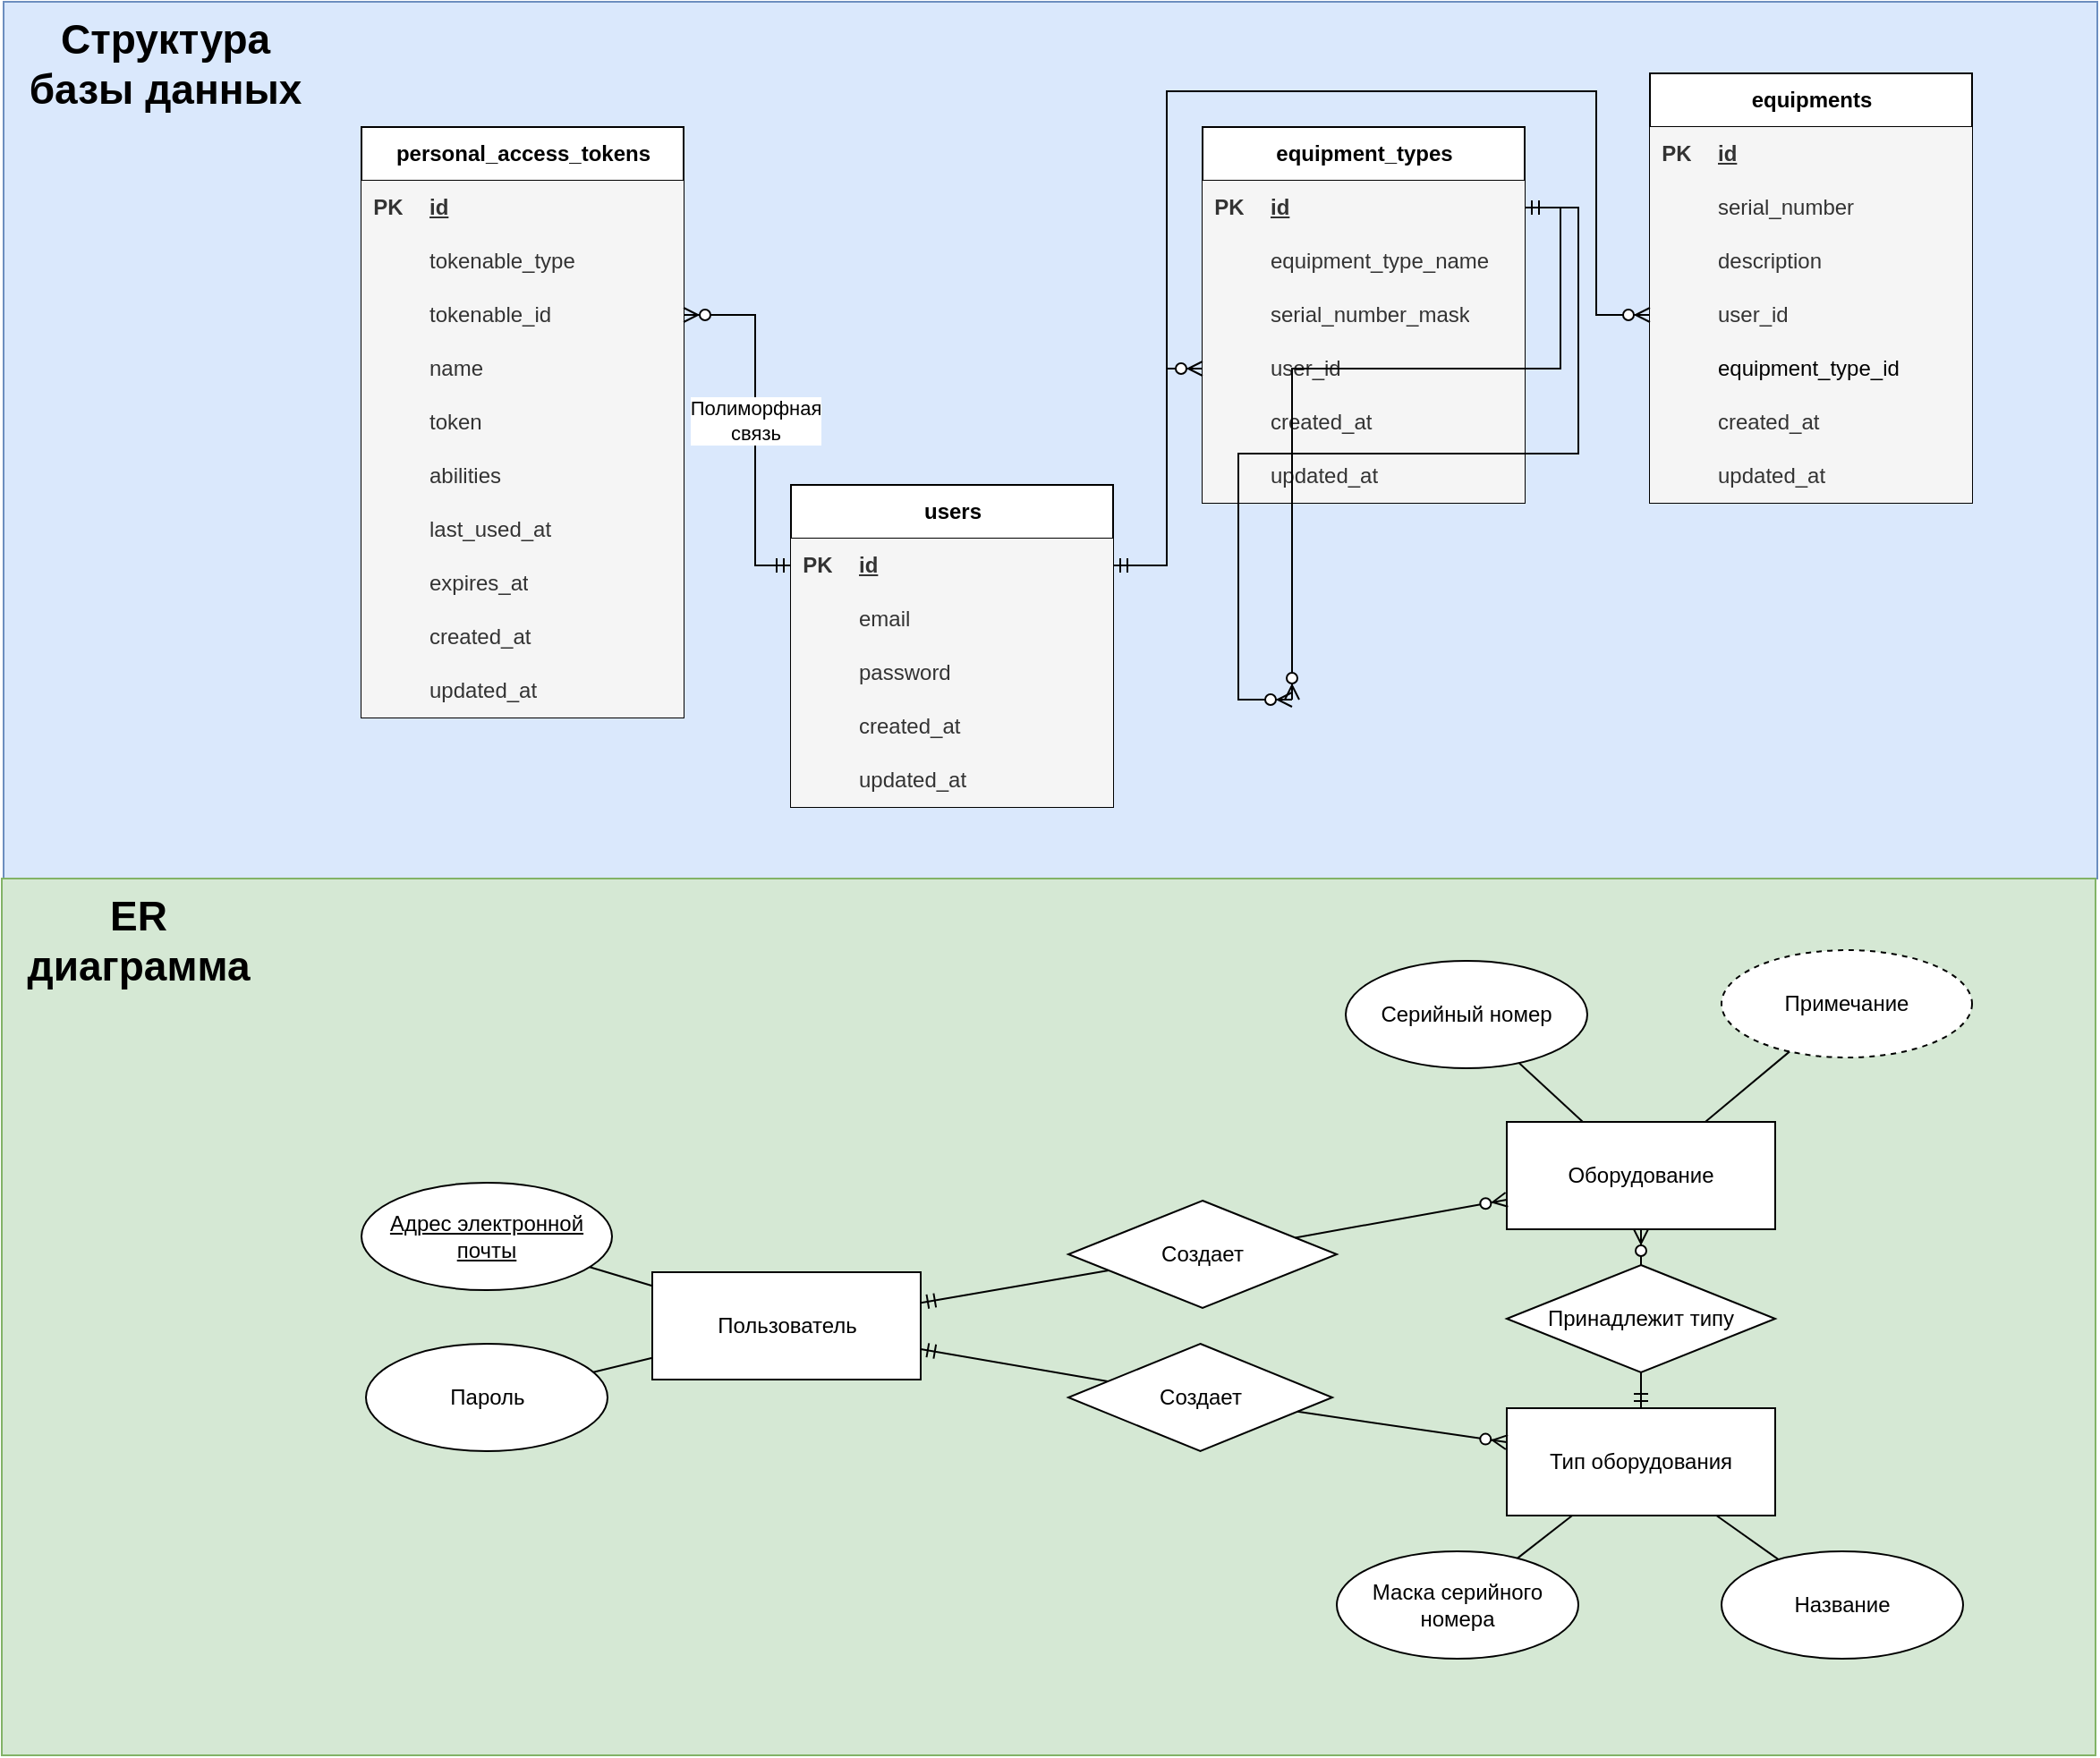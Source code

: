 <mxfile version="24.1.0" type="device">
  <diagram name="Страница — 1" id="57WQUnVr91JUQK5gjwGB">
    <mxGraphModel dx="1773" dy="379" grid="1" gridSize="10" guides="1" tooltips="1" connect="1" arrows="1" fold="1" page="1" pageScale="1" pageWidth="1169" pageHeight="827" math="0" shadow="0">
      <root>
        <mxCell id="0" />
        <mxCell id="1" parent="0" />
        <mxCell id="PRWoRMSQXp6HKNYfSj08-133" value="" style="whiteSpace=wrap;html=1;fillColor=#dae8fc;strokeColor=#6c8ebf;" vertex="1" parent="1">
          <mxGeometry width="1170" height="490" as="geometry" />
        </mxCell>
        <mxCell id="PRWoRMSQXp6HKNYfSj08-134" value="" style="whiteSpace=wrap;html=1;fillColor=#d5e8d4;strokeColor=#82b366;" vertex="1" parent="1">
          <mxGeometry x="-1" y="490" width="1170" height="490" as="geometry" />
        </mxCell>
        <mxCell id="PRWoRMSQXp6HKNYfSj08-1" value="equipment_types" style="shape=table;startSize=30;container=1;collapsible=1;childLayout=tableLayout;fixedRows=1;rowLines=0;fontStyle=1;align=center;resizeLast=1;html=1;" vertex="1" parent="1">
          <mxGeometry x="670" y="70" width="180" height="210" as="geometry" />
        </mxCell>
        <mxCell id="PRWoRMSQXp6HKNYfSj08-2" value="" style="shape=tableRow;horizontal=0;startSize=0;swimlaneHead=0;swimlaneBody=0;fillColor=none;collapsible=0;dropTarget=0;points=[[0,0.5],[1,0.5]];portConstraint=eastwest;top=0;left=0;right=0;bottom=1;" vertex="1" parent="PRWoRMSQXp6HKNYfSj08-1">
          <mxGeometry y="30" width="180" height="30" as="geometry" />
        </mxCell>
        <mxCell id="PRWoRMSQXp6HKNYfSj08-3" value="PK" style="shape=partialRectangle;connectable=0;fillColor=#f5f5f5;top=0;left=0;bottom=0;right=0;fontStyle=1;overflow=hidden;whiteSpace=wrap;html=1;fontColor=#333333;strokeColor=#666666;" vertex="1" parent="PRWoRMSQXp6HKNYfSj08-2">
          <mxGeometry width="30" height="30" as="geometry">
            <mxRectangle width="30" height="30" as="alternateBounds" />
          </mxGeometry>
        </mxCell>
        <mxCell id="PRWoRMSQXp6HKNYfSj08-4" value="id" style="shape=partialRectangle;connectable=0;fillColor=#f5f5f5;top=0;left=0;bottom=0;right=0;align=left;spacingLeft=6;fontStyle=5;overflow=hidden;whiteSpace=wrap;html=1;fontColor=#333333;strokeColor=#666666;" vertex="1" parent="PRWoRMSQXp6HKNYfSj08-2">
          <mxGeometry x="30" width="150" height="30" as="geometry">
            <mxRectangle width="150" height="30" as="alternateBounds" />
          </mxGeometry>
        </mxCell>
        <mxCell id="PRWoRMSQXp6HKNYfSj08-5" value="" style="shape=tableRow;horizontal=0;startSize=0;swimlaneHead=0;swimlaneBody=0;fillColor=none;collapsible=0;dropTarget=0;points=[[0,0.5],[1,0.5]];portConstraint=eastwest;top=0;left=0;right=0;bottom=0;" vertex="1" parent="PRWoRMSQXp6HKNYfSj08-1">
          <mxGeometry y="60" width="180" height="30" as="geometry" />
        </mxCell>
        <mxCell id="PRWoRMSQXp6HKNYfSj08-6" value="" style="shape=partialRectangle;connectable=0;fillColor=#f5f5f5;top=0;left=0;bottom=0;right=0;editable=1;overflow=hidden;whiteSpace=wrap;html=1;fontColor=#333333;strokeColor=#666666;" vertex="1" parent="PRWoRMSQXp6HKNYfSj08-5">
          <mxGeometry width="30" height="30" as="geometry">
            <mxRectangle width="30" height="30" as="alternateBounds" />
          </mxGeometry>
        </mxCell>
        <mxCell id="PRWoRMSQXp6HKNYfSj08-7" value="equipment_type_name" style="shape=partialRectangle;connectable=0;fillColor=#f5f5f5;top=0;left=0;bottom=0;right=0;align=left;spacingLeft=6;overflow=hidden;whiteSpace=wrap;html=1;fontColor=#333333;strokeColor=#666666;" vertex="1" parent="PRWoRMSQXp6HKNYfSj08-5">
          <mxGeometry x="30" width="150" height="30" as="geometry">
            <mxRectangle width="150" height="30" as="alternateBounds" />
          </mxGeometry>
        </mxCell>
        <mxCell id="PRWoRMSQXp6HKNYfSj08-8" value="" style="shape=tableRow;horizontal=0;startSize=0;swimlaneHead=0;swimlaneBody=0;fillColor=none;collapsible=0;dropTarget=0;points=[[0,0.5],[1,0.5]];portConstraint=eastwest;top=0;left=0;right=0;bottom=0;" vertex="1" parent="PRWoRMSQXp6HKNYfSj08-1">
          <mxGeometry y="90" width="180" height="30" as="geometry" />
        </mxCell>
        <mxCell id="PRWoRMSQXp6HKNYfSj08-9" value="" style="shape=partialRectangle;connectable=0;fillColor=#f5f5f5;top=0;left=0;bottom=0;right=0;editable=1;overflow=hidden;whiteSpace=wrap;html=1;fontColor=#333333;strokeColor=#666666;" vertex="1" parent="PRWoRMSQXp6HKNYfSj08-8">
          <mxGeometry width="30" height="30" as="geometry">
            <mxRectangle width="30" height="30" as="alternateBounds" />
          </mxGeometry>
        </mxCell>
        <mxCell id="PRWoRMSQXp6HKNYfSj08-10" value="serial_number_mask" style="shape=partialRectangle;connectable=0;fillColor=#f5f5f5;top=0;left=0;bottom=0;right=0;align=left;spacingLeft=6;overflow=hidden;whiteSpace=wrap;html=1;fontColor=#333333;strokeColor=#666666;" vertex="1" parent="PRWoRMSQXp6HKNYfSj08-8">
          <mxGeometry x="30" width="150" height="30" as="geometry">
            <mxRectangle width="150" height="30" as="alternateBounds" />
          </mxGeometry>
        </mxCell>
        <mxCell id="PRWoRMSQXp6HKNYfSj08-88" style="shape=tableRow;horizontal=0;startSize=0;swimlaneHead=0;swimlaneBody=0;fillColor=none;collapsible=0;dropTarget=0;points=[[0,0.5],[1,0.5]];portConstraint=eastwest;top=0;left=0;right=0;bottom=0;" vertex="1" parent="PRWoRMSQXp6HKNYfSj08-1">
          <mxGeometry y="120" width="180" height="30" as="geometry" />
        </mxCell>
        <mxCell id="PRWoRMSQXp6HKNYfSj08-89" style="shape=partialRectangle;connectable=0;fillColor=#f5f5f5;top=0;left=0;bottom=0;right=0;editable=1;overflow=hidden;whiteSpace=wrap;html=1;fontColor=#333333;strokeColor=#666666;" vertex="1" parent="PRWoRMSQXp6HKNYfSj08-88">
          <mxGeometry width="30" height="30" as="geometry">
            <mxRectangle width="30" height="30" as="alternateBounds" />
          </mxGeometry>
        </mxCell>
        <mxCell id="PRWoRMSQXp6HKNYfSj08-90" value="user_id" style="shape=partialRectangle;connectable=0;fillColor=#f5f5f5;top=0;left=0;bottom=0;right=0;align=left;spacingLeft=6;overflow=hidden;whiteSpace=wrap;html=1;fontColor=#333333;strokeColor=#666666;" vertex="1" parent="PRWoRMSQXp6HKNYfSj08-88">
          <mxGeometry x="30" width="150" height="30" as="geometry">
            <mxRectangle width="150" height="30" as="alternateBounds" />
          </mxGeometry>
        </mxCell>
        <mxCell id="PRWoRMSQXp6HKNYfSj08-11" value="" style="shape=tableRow;horizontal=0;startSize=0;swimlaneHead=0;swimlaneBody=0;fillColor=none;collapsible=0;dropTarget=0;points=[[0,0.5],[1,0.5]];portConstraint=eastwest;top=0;left=0;right=0;bottom=0;" vertex="1" parent="PRWoRMSQXp6HKNYfSj08-1">
          <mxGeometry y="150" width="180" height="30" as="geometry" />
        </mxCell>
        <mxCell id="PRWoRMSQXp6HKNYfSj08-12" value="" style="shape=partialRectangle;connectable=0;fillColor=#f5f5f5;top=0;left=0;bottom=0;right=0;editable=1;overflow=hidden;whiteSpace=wrap;html=1;fontColor=#333333;strokeColor=#666666;" vertex="1" parent="PRWoRMSQXp6HKNYfSj08-11">
          <mxGeometry width="30" height="30" as="geometry">
            <mxRectangle width="30" height="30" as="alternateBounds" />
          </mxGeometry>
        </mxCell>
        <mxCell id="PRWoRMSQXp6HKNYfSj08-13" value="created_at" style="shape=partialRectangle;connectable=0;fillColor=#f5f5f5;top=0;left=0;bottom=0;right=0;align=left;spacingLeft=6;overflow=hidden;whiteSpace=wrap;html=1;fontColor=#333333;strokeColor=#666666;" vertex="1" parent="PRWoRMSQXp6HKNYfSj08-11">
          <mxGeometry x="30" width="150" height="30" as="geometry">
            <mxRectangle width="150" height="30" as="alternateBounds" />
          </mxGeometry>
        </mxCell>
        <mxCell id="PRWoRMSQXp6HKNYfSj08-33" style="shape=tableRow;horizontal=0;startSize=0;swimlaneHead=0;swimlaneBody=0;fillColor=none;collapsible=0;dropTarget=0;points=[[0,0.5],[1,0.5]];portConstraint=eastwest;top=0;left=0;right=0;bottom=0;" vertex="1" parent="PRWoRMSQXp6HKNYfSj08-1">
          <mxGeometry y="180" width="180" height="30" as="geometry" />
        </mxCell>
        <mxCell id="PRWoRMSQXp6HKNYfSj08-34" style="shape=partialRectangle;connectable=0;fillColor=#f5f5f5;top=0;left=0;bottom=0;right=0;editable=1;overflow=hidden;whiteSpace=wrap;html=1;fontColor=#333333;strokeColor=#666666;" vertex="1" parent="PRWoRMSQXp6HKNYfSj08-33">
          <mxGeometry width="30" height="30" as="geometry">
            <mxRectangle width="30" height="30" as="alternateBounds" />
          </mxGeometry>
        </mxCell>
        <mxCell id="PRWoRMSQXp6HKNYfSj08-35" value="updated_at" style="shape=partialRectangle;connectable=0;fillColor=#f5f5f5;top=0;left=0;bottom=0;right=0;align=left;spacingLeft=6;overflow=hidden;whiteSpace=wrap;html=1;fontColor=#333333;strokeColor=#666666;" vertex="1" parent="PRWoRMSQXp6HKNYfSj08-33">
          <mxGeometry x="30" width="150" height="30" as="geometry">
            <mxRectangle width="150" height="30" as="alternateBounds" />
          </mxGeometry>
        </mxCell>
        <mxCell id="PRWoRMSQXp6HKNYfSj08-14" value="equipments" style="shape=table;startSize=30;container=1;collapsible=1;childLayout=tableLayout;fixedRows=1;rowLines=0;fontStyle=1;align=center;resizeLast=1;html=1;" vertex="1" parent="1">
          <mxGeometry x="920" y="40" width="180" height="240" as="geometry" />
        </mxCell>
        <mxCell id="PRWoRMSQXp6HKNYfSj08-15" value="" style="shape=tableRow;horizontal=0;startSize=0;swimlaneHead=0;swimlaneBody=0;fillColor=none;collapsible=0;dropTarget=0;points=[[0,0.5],[1,0.5]];portConstraint=eastwest;top=0;left=0;right=0;bottom=1;" vertex="1" parent="PRWoRMSQXp6HKNYfSj08-14">
          <mxGeometry y="30" width="180" height="30" as="geometry" />
        </mxCell>
        <mxCell id="PRWoRMSQXp6HKNYfSj08-16" value="PK" style="shape=partialRectangle;connectable=0;fillColor=#f5f5f5;top=0;left=0;bottom=0;right=0;fontStyle=1;overflow=hidden;whiteSpace=wrap;html=1;fontColor=#333333;strokeColor=#666666;" vertex="1" parent="PRWoRMSQXp6HKNYfSj08-15">
          <mxGeometry width="30" height="30" as="geometry">
            <mxRectangle width="30" height="30" as="alternateBounds" />
          </mxGeometry>
        </mxCell>
        <mxCell id="PRWoRMSQXp6HKNYfSj08-17" value="id" style="shape=partialRectangle;connectable=0;fillColor=#f5f5f5;top=0;left=0;bottom=0;right=0;align=left;spacingLeft=6;fontStyle=5;overflow=hidden;whiteSpace=wrap;html=1;fontColor=#333333;strokeColor=#666666;" vertex="1" parent="PRWoRMSQXp6HKNYfSj08-15">
          <mxGeometry x="30" width="150" height="30" as="geometry">
            <mxRectangle width="150" height="30" as="alternateBounds" />
          </mxGeometry>
        </mxCell>
        <mxCell id="PRWoRMSQXp6HKNYfSj08-21" value="" style="shape=tableRow;horizontal=0;startSize=0;swimlaneHead=0;swimlaneBody=0;fillColor=none;collapsible=0;dropTarget=0;points=[[0,0.5],[1,0.5]];portConstraint=eastwest;top=0;left=0;right=0;bottom=0;" vertex="1" parent="PRWoRMSQXp6HKNYfSj08-14">
          <mxGeometry y="60" width="180" height="30" as="geometry" />
        </mxCell>
        <mxCell id="PRWoRMSQXp6HKNYfSj08-22" value="" style="shape=partialRectangle;connectable=0;fillColor=#f5f5f5;top=0;left=0;bottom=0;right=0;editable=1;overflow=hidden;whiteSpace=wrap;html=1;fontColor=#333333;strokeColor=#666666;" vertex="1" parent="PRWoRMSQXp6HKNYfSj08-21">
          <mxGeometry width="30" height="30" as="geometry">
            <mxRectangle width="30" height="30" as="alternateBounds" />
          </mxGeometry>
        </mxCell>
        <mxCell id="PRWoRMSQXp6HKNYfSj08-23" value="serial_number" style="shape=partialRectangle;connectable=0;fillColor=#f5f5f5;top=0;left=0;bottom=0;right=0;align=left;spacingLeft=6;overflow=hidden;whiteSpace=wrap;html=1;fontColor=#333333;strokeColor=#666666;" vertex="1" parent="PRWoRMSQXp6HKNYfSj08-21">
          <mxGeometry x="30" width="150" height="30" as="geometry">
            <mxRectangle width="150" height="30" as="alternateBounds" />
          </mxGeometry>
        </mxCell>
        <mxCell id="PRWoRMSQXp6HKNYfSj08-24" value="" style="shape=tableRow;horizontal=0;startSize=0;swimlaneHead=0;swimlaneBody=0;fillColor=none;collapsible=0;dropTarget=0;points=[[0,0.5],[1,0.5]];portConstraint=eastwest;top=0;left=0;right=0;bottom=0;" vertex="1" parent="PRWoRMSQXp6HKNYfSj08-14">
          <mxGeometry y="90" width="180" height="30" as="geometry" />
        </mxCell>
        <mxCell id="PRWoRMSQXp6HKNYfSj08-25" value="" style="shape=partialRectangle;connectable=0;fillColor=#f5f5f5;top=0;left=0;bottom=0;right=0;editable=1;overflow=hidden;whiteSpace=wrap;html=1;fontColor=#333333;strokeColor=#666666;" vertex="1" parent="PRWoRMSQXp6HKNYfSj08-24">
          <mxGeometry width="30" height="30" as="geometry">
            <mxRectangle width="30" height="30" as="alternateBounds" />
          </mxGeometry>
        </mxCell>
        <mxCell id="PRWoRMSQXp6HKNYfSj08-26" value="description" style="shape=partialRectangle;connectable=0;fillColor=#f5f5f5;top=0;left=0;bottom=0;right=0;align=left;spacingLeft=6;overflow=hidden;whiteSpace=wrap;html=1;fontColor=#333333;strokeColor=#666666;" vertex="1" parent="PRWoRMSQXp6HKNYfSj08-24">
          <mxGeometry x="30" width="150" height="30" as="geometry">
            <mxRectangle width="150" height="30" as="alternateBounds" />
          </mxGeometry>
        </mxCell>
        <mxCell id="PRWoRMSQXp6HKNYfSj08-91" style="shape=tableRow;horizontal=0;startSize=0;swimlaneHead=0;swimlaneBody=0;fillColor=none;collapsible=0;dropTarget=0;points=[[0,0.5],[1,0.5]];portConstraint=eastwest;top=0;left=0;right=0;bottom=0;" vertex="1" parent="PRWoRMSQXp6HKNYfSj08-14">
          <mxGeometry y="120" width="180" height="30" as="geometry" />
        </mxCell>
        <mxCell id="PRWoRMSQXp6HKNYfSj08-92" style="shape=partialRectangle;connectable=0;fillColor=#f5f5f5;top=0;left=0;bottom=0;right=0;editable=1;overflow=hidden;whiteSpace=wrap;html=1;fontColor=#333333;strokeColor=#666666;" vertex="1" parent="PRWoRMSQXp6HKNYfSj08-91">
          <mxGeometry width="30" height="30" as="geometry">
            <mxRectangle width="30" height="30" as="alternateBounds" />
          </mxGeometry>
        </mxCell>
        <mxCell id="PRWoRMSQXp6HKNYfSj08-93" value="user_id" style="shape=partialRectangle;connectable=0;fillColor=#f5f5f5;top=0;left=0;bottom=0;right=0;align=left;spacingLeft=6;overflow=hidden;whiteSpace=wrap;html=1;fontColor=#333333;strokeColor=#666666;" vertex="1" parent="PRWoRMSQXp6HKNYfSj08-91">
          <mxGeometry x="30" width="150" height="30" as="geometry">
            <mxRectangle width="150" height="30" as="alternateBounds" />
          </mxGeometry>
        </mxCell>
        <mxCell id="PRWoRMSQXp6HKNYfSj08-140" style="shape=tableRow;horizontal=0;startSize=0;swimlaneHead=0;swimlaneBody=0;fillColor=none;collapsible=0;dropTarget=0;points=[[0,0.5],[1,0.5]];portConstraint=eastwest;top=0;left=0;right=0;bottom=0;" vertex="1" parent="PRWoRMSQXp6HKNYfSj08-14">
          <mxGeometry y="150" width="180" height="30" as="geometry" />
        </mxCell>
        <mxCell id="PRWoRMSQXp6HKNYfSj08-141" style="shape=partialRectangle;connectable=0;fillColor=#f5f5f5;top=0;left=0;bottom=0;right=0;editable=1;overflow=hidden;whiteSpace=wrap;html=1;fontColor=#333333;strokeColor=#666666;" vertex="1" parent="PRWoRMSQXp6HKNYfSj08-140">
          <mxGeometry width="30" height="30" as="geometry">
            <mxRectangle width="30" height="30" as="alternateBounds" />
          </mxGeometry>
        </mxCell>
        <mxCell id="PRWoRMSQXp6HKNYfSj08-142" value="&lt;span style=&quot;color: rgb(0, 0, 0);&quot;&gt;equipment_type_id&lt;/span&gt;" style="shape=partialRectangle;connectable=0;fillColor=#f5f5f5;top=0;left=0;bottom=0;right=0;align=left;spacingLeft=6;overflow=hidden;whiteSpace=wrap;html=1;fontColor=#333333;strokeColor=#666666;" vertex="1" parent="PRWoRMSQXp6HKNYfSj08-140">
          <mxGeometry x="30" width="150" height="30" as="geometry">
            <mxRectangle width="150" height="30" as="alternateBounds" />
          </mxGeometry>
        </mxCell>
        <mxCell id="PRWoRMSQXp6HKNYfSj08-30" style="shape=tableRow;horizontal=0;startSize=0;swimlaneHead=0;swimlaneBody=0;fillColor=none;collapsible=0;dropTarget=0;points=[[0,0.5],[1,0.5]];portConstraint=eastwest;top=0;left=0;right=0;bottom=0;" vertex="1" parent="PRWoRMSQXp6HKNYfSj08-14">
          <mxGeometry y="180" width="180" height="30" as="geometry" />
        </mxCell>
        <mxCell id="PRWoRMSQXp6HKNYfSj08-31" style="shape=partialRectangle;connectable=0;fillColor=#f5f5f5;top=0;left=0;bottom=0;right=0;editable=1;overflow=hidden;whiteSpace=wrap;html=1;fontColor=#333333;strokeColor=#666666;" vertex="1" parent="PRWoRMSQXp6HKNYfSj08-30">
          <mxGeometry width="30" height="30" as="geometry">
            <mxRectangle width="30" height="30" as="alternateBounds" />
          </mxGeometry>
        </mxCell>
        <mxCell id="PRWoRMSQXp6HKNYfSj08-32" value="created_at" style="shape=partialRectangle;connectable=0;fillColor=#f5f5f5;top=0;left=0;bottom=0;right=0;align=left;spacingLeft=6;overflow=hidden;whiteSpace=wrap;html=1;fontColor=#333333;strokeColor=#666666;" vertex="1" parent="PRWoRMSQXp6HKNYfSj08-30">
          <mxGeometry x="30" width="150" height="30" as="geometry">
            <mxRectangle width="150" height="30" as="alternateBounds" />
          </mxGeometry>
        </mxCell>
        <mxCell id="PRWoRMSQXp6HKNYfSj08-27" style="shape=tableRow;horizontal=0;startSize=0;swimlaneHead=0;swimlaneBody=0;fillColor=none;collapsible=0;dropTarget=0;points=[[0,0.5],[1,0.5]];portConstraint=eastwest;top=0;left=0;right=0;bottom=0;" vertex="1" parent="PRWoRMSQXp6HKNYfSj08-14">
          <mxGeometry y="210" width="180" height="30" as="geometry" />
        </mxCell>
        <mxCell id="PRWoRMSQXp6HKNYfSj08-28" style="shape=partialRectangle;connectable=0;fillColor=#f5f5f5;top=0;left=0;bottom=0;right=0;editable=1;overflow=hidden;whiteSpace=wrap;html=1;fontColor=#333333;strokeColor=#666666;" vertex="1" parent="PRWoRMSQXp6HKNYfSj08-27">
          <mxGeometry width="30" height="30" as="geometry">
            <mxRectangle width="30" height="30" as="alternateBounds" />
          </mxGeometry>
        </mxCell>
        <mxCell id="PRWoRMSQXp6HKNYfSj08-29" value="updated_at" style="shape=partialRectangle;connectable=0;fillColor=#f5f5f5;top=0;left=0;bottom=0;right=0;align=left;spacingLeft=6;overflow=hidden;whiteSpace=wrap;html=1;fontColor=#333333;strokeColor=#666666;" vertex="1" parent="PRWoRMSQXp6HKNYfSj08-27">
          <mxGeometry x="30" width="150" height="30" as="geometry">
            <mxRectangle width="150" height="30" as="alternateBounds" />
          </mxGeometry>
        </mxCell>
        <mxCell id="PRWoRMSQXp6HKNYfSj08-36" value="users" style="shape=table;startSize=30;container=1;collapsible=1;childLayout=tableLayout;fixedRows=1;rowLines=0;fontStyle=1;align=center;resizeLast=1;html=1;" vertex="1" parent="1">
          <mxGeometry x="440" y="270" width="180" height="180" as="geometry" />
        </mxCell>
        <mxCell id="PRWoRMSQXp6HKNYfSj08-37" value="" style="shape=tableRow;horizontal=0;startSize=0;swimlaneHead=0;swimlaneBody=0;fillColor=none;collapsible=0;dropTarget=0;points=[[0,0.5],[1,0.5]];portConstraint=eastwest;top=0;left=0;right=0;bottom=1;" vertex="1" parent="PRWoRMSQXp6HKNYfSj08-36">
          <mxGeometry y="30" width="180" height="30" as="geometry" />
        </mxCell>
        <mxCell id="PRWoRMSQXp6HKNYfSj08-38" value="PK" style="shape=partialRectangle;connectable=0;top=0;left=0;bottom=0;right=0;fontStyle=1;overflow=hidden;whiteSpace=wrap;html=1;fillColor=#f5f5f5;fontColor=#333333;strokeColor=#666666;" vertex="1" parent="PRWoRMSQXp6HKNYfSj08-37">
          <mxGeometry width="30" height="30" as="geometry">
            <mxRectangle width="30" height="30" as="alternateBounds" />
          </mxGeometry>
        </mxCell>
        <mxCell id="PRWoRMSQXp6HKNYfSj08-39" value="id" style="shape=partialRectangle;connectable=0;top=0;left=0;bottom=0;right=0;align=left;spacingLeft=6;fontStyle=5;overflow=hidden;whiteSpace=wrap;html=1;fillColor=#f5f5f5;fontColor=#333333;strokeColor=#666666;" vertex="1" parent="PRWoRMSQXp6HKNYfSj08-37">
          <mxGeometry x="30" width="150" height="30" as="geometry">
            <mxRectangle width="150" height="30" as="alternateBounds" />
          </mxGeometry>
        </mxCell>
        <mxCell id="PRWoRMSQXp6HKNYfSj08-40" value="" style="shape=tableRow;horizontal=0;startSize=0;swimlaneHead=0;swimlaneBody=0;fillColor=none;collapsible=0;dropTarget=0;points=[[0,0.5],[1,0.5]];portConstraint=eastwest;top=0;left=0;right=0;bottom=0;" vertex="1" parent="PRWoRMSQXp6HKNYfSj08-36">
          <mxGeometry y="60" width="180" height="30" as="geometry" />
        </mxCell>
        <mxCell id="PRWoRMSQXp6HKNYfSj08-41" value="" style="shape=partialRectangle;connectable=0;top=0;left=0;bottom=0;right=0;editable=1;overflow=hidden;whiteSpace=wrap;html=1;fillColor=#f5f5f5;fontColor=#333333;strokeColor=#666666;" vertex="1" parent="PRWoRMSQXp6HKNYfSj08-40">
          <mxGeometry width="30" height="30" as="geometry">
            <mxRectangle width="30" height="30" as="alternateBounds" />
          </mxGeometry>
        </mxCell>
        <mxCell id="PRWoRMSQXp6HKNYfSj08-42" value="email" style="shape=partialRectangle;connectable=0;top=0;left=0;bottom=0;right=0;align=left;spacingLeft=6;overflow=hidden;whiteSpace=wrap;html=1;fillColor=#f5f5f5;fontColor=#333333;strokeColor=#666666;" vertex="1" parent="PRWoRMSQXp6HKNYfSj08-40">
          <mxGeometry x="30" width="150" height="30" as="geometry">
            <mxRectangle width="150" height="30" as="alternateBounds" />
          </mxGeometry>
        </mxCell>
        <mxCell id="PRWoRMSQXp6HKNYfSj08-43" value="" style="shape=tableRow;horizontal=0;startSize=0;swimlaneHead=0;swimlaneBody=0;fillColor=none;collapsible=0;dropTarget=0;points=[[0,0.5],[1,0.5]];portConstraint=eastwest;top=0;left=0;right=0;bottom=0;" vertex="1" parent="PRWoRMSQXp6HKNYfSj08-36">
          <mxGeometry y="90" width="180" height="30" as="geometry" />
        </mxCell>
        <mxCell id="PRWoRMSQXp6HKNYfSj08-44" value="" style="shape=partialRectangle;connectable=0;top=0;left=0;bottom=0;right=0;editable=1;overflow=hidden;whiteSpace=wrap;html=1;fillColor=#f5f5f5;fontColor=#333333;strokeColor=#666666;" vertex="1" parent="PRWoRMSQXp6HKNYfSj08-43">
          <mxGeometry width="30" height="30" as="geometry">
            <mxRectangle width="30" height="30" as="alternateBounds" />
          </mxGeometry>
        </mxCell>
        <mxCell id="PRWoRMSQXp6HKNYfSj08-45" value="password" style="shape=partialRectangle;connectable=0;top=0;left=0;bottom=0;right=0;align=left;spacingLeft=6;overflow=hidden;whiteSpace=wrap;html=1;fillColor=#f5f5f5;fontColor=#333333;strokeColor=#666666;" vertex="1" parent="PRWoRMSQXp6HKNYfSj08-43">
          <mxGeometry x="30" width="150" height="30" as="geometry">
            <mxRectangle width="150" height="30" as="alternateBounds" />
          </mxGeometry>
        </mxCell>
        <mxCell id="PRWoRMSQXp6HKNYfSj08-46" value="" style="shape=tableRow;horizontal=0;startSize=0;swimlaneHead=0;swimlaneBody=0;fillColor=none;collapsible=0;dropTarget=0;points=[[0,0.5],[1,0.5]];portConstraint=eastwest;top=0;left=0;right=0;bottom=0;" vertex="1" parent="PRWoRMSQXp6HKNYfSj08-36">
          <mxGeometry y="120" width="180" height="30" as="geometry" />
        </mxCell>
        <mxCell id="PRWoRMSQXp6HKNYfSj08-47" value="" style="shape=partialRectangle;connectable=0;top=0;left=0;bottom=0;right=0;editable=1;overflow=hidden;whiteSpace=wrap;html=1;fillColor=#f5f5f5;fontColor=#333333;strokeColor=#666666;" vertex="1" parent="PRWoRMSQXp6HKNYfSj08-46">
          <mxGeometry width="30" height="30" as="geometry">
            <mxRectangle width="30" height="30" as="alternateBounds" />
          </mxGeometry>
        </mxCell>
        <mxCell id="PRWoRMSQXp6HKNYfSj08-48" value="created_at" style="shape=partialRectangle;connectable=0;top=0;left=0;bottom=0;right=0;align=left;spacingLeft=6;overflow=hidden;whiteSpace=wrap;html=1;fillColor=#f5f5f5;fontColor=#333333;strokeColor=#666666;" vertex="1" parent="PRWoRMSQXp6HKNYfSj08-46">
          <mxGeometry x="30" width="150" height="30" as="geometry">
            <mxRectangle width="150" height="30" as="alternateBounds" />
          </mxGeometry>
        </mxCell>
        <mxCell id="PRWoRMSQXp6HKNYfSj08-49" style="shape=tableRow;horizontal=0;startSize=0;swimlaneHead=0;swimlaneBody=0;fillColor=none;collapsible=0;dropTarget=0;points=[[0,0.5],[1,0.5]];portConstraint=eastwest;top=0;left=0;right=0;bottom=0;" vertex="1" parent="PRWoRMSQXp6HKNYfSj08-36">
          <mxGeometry y="150" width="180" height="30" as="geometry" />
        </mxCell>
        <mxCell id="PRWoRMSQXp6HKNYfSj08-50" style="shape=partialRectangle;connectable=0;top=0;left=0;bottom=0;right=0;editable=1;overflow=hidden;whiteSpace=wrap;html=1;fillColor=#f5f5f5;fontColor=#333333;strokeColor=#666666;" vertex="1" parent="PRWoRMSQXp6HKNYfSj08-49">
          <mxGeometry width="30" height="30" as="geometry">
            <mxRectangle width="30" height="30" as="alternateBounds" />
          </mxGeometry>
        </mxCell>
        <mxCell id="PRWoRMSQXp6HKNYfSj08-51" value="updated_at" style="shape=partialRectangle;connectable=0;top=0;left=0;bottom=0;right=0;align=left;spacingLeft=6;overflow=hidden;whiteSpace=wrap;html=1;fillColor=#f5f5f5;fontColor=#333333;strokeColor=#666666;" vertex="1" parent="PRWoRMSQXp6HKNYfSj08-49">
          <mxGeometry x="30" width="150" height="30" as="geometry">
            <mxRectangle width="150" height="30" as="alternateBounds" />
          </mxGeometry>
        </mxCell>
        <mxCell id="PRWoRMSQXp6HKNYfSj08-52" value="personal_access_tokens" style="shape=table;startSize=30;container=1;collapsible=1;childLayout=tableLayout;fixedRows=1;rowLines=0;fontStyle=1;align=center;resizeLast=1;html=1;" vertex="1" parent="1">
          <mxGeometry x="200" y="70" width="180" height="330" as="geometry" />
        </mxCell>
        <mxCell id="PRWoRMSQXp6HKNYfSj08-53" value="" style="shape=tableRow;horizontal=0;startSize=0;swimlaneHead=0;swimlaneBody=0;fillColor=none;collapsible=0;dropTarget=0;points=[[0,0.5],[1,0.5]];portConstraint=eastwest;top=0;left=0;right=0;bottom=1;" vertex="1" parent="PRWoRMSQXp6HKNYfSj08-52">
          <mxGeometry y="30" width="180" height="30" as="geometry" />
        </mxCell>
        <mxCell id="PRWoRMSQXp6HKNYfSj08-54" value="PK" style="shape=partialRectangle;connectable=0;fillColor=#f5f5f5;top=0;left=0;bottom=0;right=0;fontStyle=1;overflow=hidden;whiteSpace=wrap;html=1;fontColor=#333333;strokeColor=#666666;" vertex="1" parent="PRWoRMSQXp6HKNYfSj08-53">
          <mxGeometry width="30" height="30" as="geometry">
            <mxRectangle width="30" height="30" as="alternateBounds" />
          </mxGeometry>
        </mxCell>
        <mxCell id="PRWoRMSQXp6HKNYfSj08-55" value="id" style="shape=partialRectangle;connectable=0;fillColor=#f5f5f5;top=0;left=0;bottom=0;right=0;align=left;spacingLeft=6;fontStyle=5;overflow=hidden;whiteSpace=wrap;html=1;fontColor=#333333;strokeColor=#666666;" vertex="1" parent="PRWoRMSQXp6HKNYfSj08-53">
          <mxGeometry x="30" width="150" height="30" as="geometry">
            <mxRectangle width="150" height="30" as="alternateBounds" />
          </mxGeometry>
        </mxCell>
        <mxCell id="PRWoRMSQXp6HKNYfSj08-56" value="" style="shape=tableRow;horizontal=0;startSize=0;swimlaneHead=0;swimlaneBody=0;fillColor=none;collapsible=0;dropTarget=0;points=[[0,0.5],[1,0.5]];portConstraint=eastwest;top=0;left=0;right=0;bottom=0;" vertex="1" parent="PRWoRMSQXp6HKNYfSj08-52">
          <mxGeometry y="60" width="180" height="30" as="geometry" />
        </mxCell>
        <mxCell id="PRWoRMSQXp6HKNYfSj08-57" value="" style="shape=partialRectangle;connectable=0;fillColor=#f5f5f5;top=0;left=0;bottom=0;right=0;editable=1;overflow=hidden;whiteSpace=wrap;html=1;fontColor=#333333;strokeColor=#666666;" vertex="1" parent="PRWoRMSQXp6HKNYfSj08-56">
          <mxGeometry width="30" height="30" as="geometry">
            <mxRectangle width="30" height="30" as="alternateBounds" />
          </mxGeometry>
        </mxCell>
        <mxCell id="PRWoRMSQXp6HKNYfSj08-58" value="tokenable_type" style="shape=partialRectangle;connectable=0;fillColor=#f5f5f5;top=0;left=0;bottom=0;right=0;align=left;spacingLeft=6;overflow=hidden;whiteSpace=wrap;html=1;fontColor=#333333;strokeColor=#666666;" vertex="1" parent="PRWoRMSQXp6HKNYfSj08-56">
          <mxGeometry x="30" width="150" height="30" as="geometry">
            <mxRectangle width="150" height="30" as="alternateBounds" />
          </mxGeometry>
        </mxCell>
        <mxCell id="PRWoRMSQXp6HKNYfSj08-59" value="" style="shape=tableRow;horizontal=0;startSize=0;swimlaneHead=0;swimlaneBody=0;fillColor=none;collapsible=0;dropTarget=0;points=[[0,0.5],[1,0.5]];portConstraint=eastwest;top=0;left=0;right=0;bottom=0;" vertex="1" parent="PRWoRMSQXp6HKNYfSj08-52">
          <mxGeometry y="90" width="180" height="30" as="geometry" />
        </mxCell>
        <mxCell id="PRWoRMSQXp6HKNYfSj08-60" value="" style="shape=partialRectangle;connectable=0;fillColor=#f5f5f5;top=0;left=0;bottom=0;right=0;editable=1;overflow=hidden;whiteSpace=wrap;html=1;fontColor=#333333;strokeColor=#666666;" vertex="1" parent="PRWoRMSQXp6HKNYfSj08-59">
          <mxGeometry width="30" height="30" as="geometry">
            <mxRectangle width="30" height="30" as="alternateBounds" />
          </mxGeometry>
        </mxCell>
        <mxCell id="PRWoRMSQXp6HKNYfSj08-61" value="tokenable_id" style="shape=partialRectangle;connectable=0;fillColor=#f5f5f5;top=0;left=0;bottom=0;right=0;align=left;spacingLeft=6;overflow=hidden;whiteSpace=wrap;html=1;fontColor=#333333;strokeColor=#666666;" vertex="1" parent="PRWoRMSQXp6HKNYfSj08-59">
          <mxGeometry x="30" width="150" height="30" as="geometry">
            <mxRectangle width="150" height="30" as="alternateBounds" />
          </mxGeometry>
        </mxCell>
        <mxCell id="PRWoRMSQXp6HKNYfSj08-62" value="" style="shape=tableRow;horizontal=0;startSize=0;swimlaneHead=0;swimlaneBody=0;fillColor=none;collapsible=0;dropTarget=0;points=[[0,0.5],[1,0.5]];portConstraint=eastwest;top=0;left=0;right=0;bottom=0;" vertex="1" parent="PRWoRMSQXp6HKNYfSj08-52">
          <mxGeometry y="120" width="180" height="30" as="geometry" />
        </mxCell>
        <mxCell id="PRWoRMSQXp6HKNYfSj08-63" value="" style="shape=partialRectangle;connectable=0;fillColor=#f5f5f5;top=0;left=0;bottom=0;right=0;editable=1;overflow=hidden;whiteSpace=wrap;html=1;fontColor=#333333;strokeColor=#666666;" vertex="1" parent="PRWoRMSQXp6HKNYfSj08-62">
          <mxGeometry width="30" height="30" as="geometry">
            <mxRectangle width="30" height="30" as="alternateBounds" />
          </mxGeometry>
        </mxCell>
        <mxCell id="PRWoRMSQXp6HKNYfSj08-64" value="name" style="shape=partialRectangle;connectable=0;fillColor=#f5f5f5;top=0;left=0;bottom=0;right=0;align=left;spacingLeft=6;overflow=hidden;whiteSpace=wrap;html=1;fontColor=#333333;strokeColor=#666666;" vertex="1" parent="PRWoRMSQXp6HKNYfSj08-62">
          <mxGeometry x="30" width="150" height="30" as="geometry">
            <mxRectangle width="150" height="30" as="alternateBounds" />
          </mxGeometry>
        </mxCell>
        <mxCell id="PRWoRMSQXp6HKNYfSj08-65" style="shape=tableRow;horizontal=0;startSize=0;swimlaneHead=0;swimlaneBody=0;fillColor=none;collapsible=0;dropTarget=0;points=[[0,0.5],[1,0.5]];portConstraint=eastwest;top=0;left=0;right=0;bottom=0;" vertex="1" parent="PRWoRMSQXp6HKNYfSj08-52">
          <mxGeometry y="150" width="180" height="30" as="geometry" />
        </mxCell>
        <mxCell id="PRWoRMSQXp6HKNYfSj08-66" style="shape=partialRectangle;connectable=0;fillColor=#f5f5f5;top=0;left=0;bottom=0;right=0;editable=1;overflow=hidden;whiteSpace=wrap;html=1;fontColor=#333333;strokeColor=#666666;" vertex="1" parent="PRWoRMSQXp6HKNYfSj08-65">
          <mxGeometry width="30" height="30" as="geometry">
            <mxRectangle width="30" height="30" as="alternateBounds" />
          </mxGeometry>
        </mxCell>
        <mxCell id="PRWoRMSQXp6HKNYfSj08-67" value="token" style="shape=partialRectangle;connectable=0;fillColor=#f5f5f5;top=0;left=0;bottom=0;right=0;align=left;spacingLeft=6;overflow=hidden;whiteSpace=wrap;html=1;fontColor=#333333;strokeColor=#666666;" vertex="1" parent="PRWoRMSQXp6HKNYfSj08-65">
          <mxGeometry x="30" width="150" height="30" as="geometry">
            <mxRectangle width="150" height="30" as="alternateBounds" />
          </mxGeometry>
        </mxCell>
        <mxCell id="PRWoRMSQXp6HKNYfSj08-68" style="shape=tableRow;horizontal=0;startSize=0;swimlaneHead=0;swimlaneBody=0;fillColor=none;collapsible=0;dropTarget=0;points=[[0,0.5],[1,0.5]];portConstraint=eastwest;top=0;left=0;right=0;bottom=0;" vertex="1" parent="PRWoRMSQXp6HKNYfSj08-52">
          <mxGeometry y="180" width="180" height="30" as="geometry" />
        </mxCell>
        <mxCell id="PRWoRMSQXp6HKNYfSj08-69" style="shape=partialRectangle;connectable=0;fillColor=#f5f5f5;top=0;left=0;bottom=0;right=0;editable=1;overflow=hidden;whiteSpace=wrap;html=1;fontColor=#333333;strokeColor=#666666;" vertex="1" parent="PRWoRMSQXp6HKNYfSj08-68">
          <mxGeometry width="30" height="30" as="geometry">
            <mxRectangle width="30" height="30" as="alternateBounds" />
          </mxGeometry>
        </mxCell>
        <mxCell id="PRWoRMSQXp6HKNYfSj08-70" value="abilities" style="shape=partialRectangle;connectable=0;fillColor=#f5f5f5;top=0;left=0;bottom=0;right=0;align=left;spacingLeft=6;overflow=hidden;whiteSpace=wrap;html=1;fontColor=#333333;strokeColor=#666666;" vertex="1" parent="PRWoRMSQXp6HKNYfSj08-68">
          <mxGeometry x="30" width="150" height="30" as="geometry">
            <mxRectangle width="150" height="30" as="alternateBounds" />
          </mxGeometry>
        </mxCell>
        <mxCell id="PRWoRMSQXp6HKNYfSj08-71" style="shape=tableRow;horizontal=0;startSize=0;swimlaneHead=0;swimlaneBody=0;fillColor=none;collapsible=0;dropTarget=0;points=[[0,0.5],[1,0.5]];portConstraint=eastwest;top=0;left=0;right=0;bottom=0;" vertex="1" parent="PRWoRMSQXp6HKNYfSj08-52">
          <mxGeometry y="210" width="180" height="30" as="geometry" />
        </mxCell>
        <mxCell id="PRWoRMSQXp6HKNYfSj08-72" style="shape=partialRectangle;connectable=0;fillColor=#f5f5f5;top=0;left=0;bottom=0;right=0;editable=1;overflow=hidden;whiteSpace=wrap;html=1;fontColor=#333333;strokeColor=#666666;" vertex="1" parent="PRWoRMSQXp6HKNYfSj08-71">
          <mxGeometry width="30" height="30" as="geometry">
            <mxRectangle width="30" height="30" as="alternateBounds" />
          </mxGeometry>
        </mxCell>
        <mxCell id="PRWoRMSQXp6HKNYfSj08-73" value="last_used_at" style="shape=partialRectangle;connectable=0;fillColor=#f5f5f5;top=0;left=0;bottom=0;right=0;align=left;spacingLeft=6;overflow=hidden;whiteSpace=wrap;html=1;fontColor=#333333;strokeColor=#666666;" vertex="1" parent="PRWoRMSQXp6HKNYfSj08-71">
          <mxGeometry x="30" width="150" height="30" as="geometry">
            <mxRectangle width="150" height="30" as="alternateBounds" />
          </mxGeometry>
        </mxCell>
        <mxCell id="PRWoRMSQXp6HKNYfSj08-74" style="shape=tableRow;horizontal=0;startSize=0;swimlaneHead=0;swimlaneBody=0;fillColor=none;collapsible=0;dropTarget=0;points=[[0,0.5],[1,0.5]];portConstraint=eastwest;top=0;left=0;right=0;bottom=0;" vertex="1" parent="PRWoRMSQXp6HKNYfSj08-52">
          <mxGeometry y="240" width="180" height="30" as="geometry" />
        </mxCell>
        <mxCell id="PRWoRMSQXp6HKNYfSj08-75" style="shape=partialRectangle;connectable=0;fillColor=#f5f5f5;top=0;left=0;bottom=0;right=0;editable=1;overflow=hidden;whiteSpace=wrap;html=1;fontColor=#333333;strokeColor=#666666;" vertex="1" parent="PRWoRMSQXp6HKNYfSj08-74">
          <mxGeometry width="30" height="30" as="geometry">
            <mxRectangle width="30" height="30" as="alternateBounds" />
          </mxGeometry>
        </mxCell>
        <mxCell id="PRWoRMSQXp6HKNYfSj08-76" value="expires_at" style="shape=partialRectangle;connectable=0;fillColor=#f5f5f5;top=0;left=0;bottom=0;right=0;align=left;spacingLeft=6;overflow=hidden;whiteSpace=wrap;html=1;fontColor=#333333;strokeColor=#666666;" vertex="1" parent="PRWoRMSQXp6HKNYfSj08-74">
          <mxGeometry x="30" width="150" height="30" as="geometry">
            <mxRectangle width="150" height="30" as="alternateBounds" />
          </mxGeometry>
        </mxCell>
        <mxCell id="PRWoRMSQXp6HKNYfSj08-79" style="shape=tableRow;horizontal=0;startSize=0;swimlaneHead=0;swimlaneBody=0;fillColor=none;collapsible=0;dropTarget=0;points=[[0,0.5],[1,0.5]];portConstraint=eastwest;top=0;left=0;right=0;bottom=0;" vertex="1" parent="PRWoRMSQXp6HKNYfSj08-52">
          <mxGeometry y="270" width="180" height="30" as="geometry" />
        </mxCell>
        <mxCell id="PRWoRMSQXp6HKNYfSj08-80" style="shape=partialRectangle;connectable=0;fillColor=#f5f5f5;top=0;left=0;bottom=0;right=0;editable=1;overflow=hidden;whiteSpace=wrap;html=1;fontColor=#333333;strokeColor=#666666;" vertex="1" parent="PRWoRMSQXp6HKNYfSj08-79">
          <mxGeometry width="30" height="30" as="geometry">
            <mxRectangle width="30" height="30" as="alternateBounds" />
          </mxGeometry>
        </mxCell>
        <mxCell id="PRWoRMSQXp6HKNYfSj08-81" value="created_at" style="shape=partialRectangle;connectable=0;fillColor=#f5f5f5;top=0;left=0;bottom=0;right=0;align=left;spacingLeft=6;overflow=hidden;whiteSpace=wrap;html=1;fontColor=#333333;strokeColor=#666666;" vertex="1" parent="PRWoRMSQXp6HKNYfSj08-79">
          <mxGeometry x="30" width="150" height="30" as="geometry">
            <mxRectangle width="150" height="30" as="alternateBounds" />
          </mxGeometry>
        </mxCell>
        <mxCell id="PRWoRMSQXp6HKNYfSj08-83" style="shape=tableRow;horizontal=0;startSize=0;swimlaneHead=0;swimlaneBody=0;fillColor=none;collapsible=0;dropTarget=0;points=[[0,0.5],[1,0.5]];portConstraint=eastwest;top=0;left=0;right=0;bottom=0;" vertex="1" parent="PRWoRMSQXp6HKNYfSj08-52">
          <mxGeometry y="300" width="180" height="30" as="geometry" />
        </mxCell>
        <mxCell id="PRWoRMSQXp6HKNYfSj08-84" style="shape=partialRectangle;connectable=0;fillColor=#f5f5f5;top=0;left=0;bottom=0;right=0;editable=1;overflow=hidden;whiteSpace=wrap;html=1;fontColor=#333333;strokeColor=#666666;" vertex="1" parent="PRWoRMSQXp6HKNYfSj08-83">
          <mxGeometry width="30" height="30" as="geometry">
            <mxRectangle width="30" height="30" as="alternateBounds" />
          </mxGeometry>
        </mxCell>
        <mxCell id="PRWoRMSQXp6HKNYfSj08-85" value="updated_at" style="shape=partialRectangle;connectable=0;fillColor=#f5f5f5;top=0;left=0;bottom=0;right=0;align=left;spacingLeft=6;overflow=hidden;whiteSpace=wrap;html=1;fontColor=#333333;strokeColor=#666666;" vertex="1" parent="PRWoRMSQXp6HKNYfSj08-83">
          <mxGeometry x="30" width="150" height="30" as="geometry">
            <mxRectangle width="150" height="30" as="alternateBounds" />
          </mxGeometry>
        </mxCell>
        <mxCell id="PRWoRMSQXp6HKNYfSj08-86" value="" style="edgeStyle=orthogonalEdgeStyle;fontSize=12;html=1;endArrow=ERzeroToMany;startArrow=ERmandOne;rounded=0;" edge="1" parent="1" source="PRWoRMSQXp6HKNYfSj08-37" target="PRWoRMSQXp6HKNYfSj08-59">
          <mxGeometry width="100" height="100" relative="1" as="geometry">
            <mxPoint x="530" y="510" as="sourcePoint" />
            <mxPoint x="630" y="410" as="targetPoint" />
            <Array as="points">
              <mxPoint x="420" y="315" />
              <mxPoint x="420" y="175" />
            </Array>
          </mxGeometry>
        </mxCell>
        <mxCell id="PRWoRMSQXp6HKNYfSj08-87" value="Полиморфная&lt;div&gt;связь&lt;/div&gt;" style="edgeLabel;html=1;align=center;verticalAlign=middle;resizable=0;points=[];" vertex="1" connectable="0" parent="PRWoRMSQXp6HKNYfSj08-86">
          <mxGeometry x="0.109" relative="1" as="geometry">
            <mxPoint y="10" as="offset" />
          </mxGeometry>
        </mxCell>
        <mxCell id="PRWoRMSQXp6HKNYfSj08-94" value="" style="edgeStyle=orthogonalEdgeStyle;fontSize=12;html=1;endArrow=ERzeroToMany;startArrow=ERmandOne;rounded=0;" edge="1" parent="1" source="PRWoRMSQXp6HKNYfSj08-37" target="PRWoRMSQXp6HKNYfSj08-88">
          <mxGeometry width="100" height="100" relative="1" as="geometry">
            <mxPoint x="370" y="135" as="sourcePoint" />
            <mxPoint x="230" y="195" as="targetPoint" />
            <Array as="points">
              <mxPoint x="650" y="315" />
              <mxPoint x="650" y="205" />
            </Array>
          </mxGeometry>
        </mxCell>
        <mxCell id="PRWoRMSQXp6HKNYfSj08-96" value="" style="edgeStyle=orthogonalEdgeStyle;fontSize=12;html=1;endArrow=ERzeroToMany;startArrow=ERmandOne;rounded=0;" edge="1" parent="1" source="PRWoRMSQXp6HKNYfSj08-37" target="PRWoRMSQXp6HKNYfSj08-91">
          <mxGeometry width="100" height="100" relative="1" as="geometry">
            <mxPoint x="550" y="135" as="sourcePoint" />
            <mxPoint x="650" y="225" as="targetPoint" />
            <Array as="points">
              <mxPoint x="650" y="315" />
              <mxPoint x="650" y="50" />
              <mxPoint x="890" y="50" />
              <mxPoint x="890" y="175" />
            </Array>
          </mxGeometry>
        </mxCell>
        <mxCell id="PRWoRMSQXp6HKNYfSj08-98" value="" style="edgeStyle=entityRelationEdgeStyle;fontSize=12;html=1;endArrow=ERzeroToMany;startArrow=ERmandOne;rounded=0;" edge="1" parent="1" source="PRWoRMSQXp6HKNYfSj08-2" target="PRWoRMSQXp6HKNYfSj08-18">
          <mxGeometry width="100" height="100" relative="1" as="geometry">
            <mxPoint x="620" y="490" as="sourcePoint" />
            <mxPoint x="720" y="390" as="targetPoint" />
          </mxGeometry>
        </mxCell>
        <mxCell id="PRWoRMSQXp6HKNYfSj08-102" value="" style="edgeStyle=orthogonalEdgeStyle;fontSize=12;html=1;endArrow=ERzeroToMany;startArrow=ERmandOne;rounded=0;" edge="1" parent="1" source="PRWoRMSQXp6HKNYfSj08-2" target="PRWoRMSQXp6HKNYfSj08-99">
          <mxGeometry width="100" height="100" relative="1" as="geometry">
            <mxPoint x="620" y="490" as="sourcePoint" />
            <mxPoint x="720" y="390" as="targetPoint" />
            <Array as="points">
              <mxPoint x="870" y="115" />
              <mxPoint x="870" y="205" />
            </Array>
          </mxGeometry>
        </mxCell>
        <mxCell id="PRWoRMSQXp6HKNYfSj08-103" value="Пользователь" style="whiteSpace=wrap;html=1;align=center;" vertex="1" parent="1">
          <mxGeometry x="362.5" y="710" width="150" height="60" as="geometry" />
        </mxCell>
        <mxCell id="PRWoRMSQXp6HKNYfSj08-104" value="Оборудование" style="whiteSpace=wrap;html=1;align=center;" vertex="1" parent="1">
          <mxGeometry x="840" y="626" width="150" height="60" as="geometry" />
        </mxCell>
        <mxCell id="PRWoRMSQXp6HKNYfSj08-105" value="Тип оборудования" style="whiteSpace=wrap;html=1;align=center;" vertex="1" parent="1">
          <mxGeometry x="840" y="786" width="150" height="60" as="geometry" />
        </mxCell>
        <mxCell id="PRWoRMSQXp6HKNYfSj08-109" value="Маска серийного номера" style="ellipse;whiteSpace=wrap;html=1;align=center;" vertex="1" parent="1">
          <mxGeometry x="745" y="866" width="135" height="60" as="geometry" />
        </mxCell>
        <mxCell id="PRWoRMSQXp6HKNYfSj08-110" value="Серийный номер" style="ellipse;whiteSpace=wrap;html=1;align=center;" vertex="1" parent="1">
          <mxGeometry x="750" y="536" width="135" height="60" as="geometry" />
        </mxCell>
        <mxCell id="PRWoRMSQXp6HKNYfSj08-111" value="Название" style="ellipse;whiteSpace=wrap;html=1;align=center;" vertex="1" parent="1">
          <mxGeometry x="960" y="866" width="135" height="60" as="geometry" />
        </mxCell>
        <mxCell id="PRWoRMSQXp6HKNYfSj08-113" value="Примечание" style="ellipse;whiteSpace=wrap;html=1;align=center;dashed=1;" vertex="1" parent="1">
          <mxGeometry x="960" y="530" width="140" height="60" as="geometry" />
        </mxCell>
        <mxCell id="PRWoRMSQXp6HKNYfSj08-115" value="Пароль" style="ellipse;whiteSpace=wrap;html=1;align=center;" vertex="1" parent="1">
          <mxGeometry x="202.5" y="750" width="135" height="60" as="geometry" />
        </mxCell>
        <mxCell id="PRWoRMSQXp6HKNYfSj08-116" value="" style="fontSize=12;html=1;endArrow=none;endFill=0;rounded=0;" edge="1" parent="1" source="PRWoRMSQXp6HKNYfSj08-132" target="PRWoRMSQXp6HKNYfSj08-103">
          <mxGeometry width="100" height="100" relative="1" as="geometry">
            <mxPoint x="412.406" y="709.824" as="sourcePoint" />
            <mxPoint x="895" y="556" as="targetPoint" />
          </mxGeometry>
        </mxCell>
        <mxCell id="PRWoRMSQXp6HKNYfSj08-117" value="" style="fontSize=12;html=1;endArrow=none;endFill=0;rounded=0;" edge="1" parent="1" source="PRWoRMSQXp6HKNYfSj08-115" target="PRWoRMSQXp6HKNYfSj08-103">
          <mxGeometry width="100" height="100" relative="1" as="geometry">
            <mxPoint x="371" y="777" as="sourcePoint" />
            <mxPoint x="411" y="716" as="targetPoint" />
          </mxGeometry>
        </mxCell>
        <mxCell id="PRWoRMSQXp6HKNYfSj08-118" value="" style="fontSize=12;html=1;endArrow=none;endFill=0;rounded=0;" edge="1" parent="1" source="PRWoRMSQXp6HKNYfSj08-109" target="PRWoRMSQXp6HKNYfSj08-105">
          <mxGeometry width="100" height="100" relative="1" as="geometry">
            <mxPoint x="496" y="818" as="sourcePoint" />
            <mxPoint x="448" y="756" as="targetPoint" />
          </mxGeometry>
        </mxCell>
        <mxCell id="PRWoRMSQXp6HKNYfSj08-119" value="" style="fontSize=12;html=1;endArrow=none;endFill=0;rounded=0;" edge="1" parent="1" source="PRWoRMSQXp6HKNYfSj08-111" target="PRWoRMSQXp6HKNYfSj08-105">
          <mxGeometry width="100" height="100" relative="1" as="geometry">
            <mxPoint x="768" y="829" as="sourcePoint" />
            <mxPoint x="830" y="776" as="targetPoint" />
          </mxGeometry>
        </mxCell>
        <mxCell id="PRWoRMSQXp6HKNYfSj08-120" value="" style="fontSize=12;html=1;endArrow=none;endFill=0;rounded=0;" edge="1" parent="1" source="PRWoRMSQXp6HKNYfSj08-110" target="PRWoRMSQXp6HKNYfSj08-104">
          <mxGeometry width="100" height="100" relative="1" as="geometry">
            <mxPoint x="794.5" y="650" as="sourcePoint" />
            <mxPoint x="777.5" y="600" as="targetPoint" />
          </mxGeometry>
        </mxCell>
        <mxCell id="PRWoRMSQXp6HKNYfSj08-121" value="" style="fontSize=12;html=1;endArrow=none;endFill=0;rounded=0;" edge="1" parent="1" source="PRWoRMSQXp6HKNYfSj08-113" target="PRWoRMSQXp6HKNYfSj08-104">
          <mxGeometry width="100" height="100" relative="1" as="geometry">
            <mxPoint x="1041.5" y="652" as="sourcePoint" />
            <mxPoint x="1065.5" y="620" as="targetPoint" />
          </mxGeometry>
        </mxCell>
        <mxCell id="PRWoRMSQXp6HKNYfSj08-122" value="Создает" style="shape=rhombus;perimeter=rhombusPerimeter;whiteSpace=wrap;html=1;align=center;" vertex="1" parent="1">
          <mxGeometry x="595" y="750" width="147.5" height="60" as="geometry" />
        </mxCell>
        <mxCell id="PRWoRMSQXp6HKNYfSj08-123" value="Создает" style="shape=rhombus;perimeter=rhombusPerimeter;whiteSpace=wrap;html=1;align=center;" vertex="1" parent="1">
          <mxGeometry x="595" y="670" width="150" height="60" as="geometry" />
        </mxCell>
        <mxCell id="PRWoRMSQXp6HKNYfSj08-124" value="Принадлежит типу" style="shape=rhombus;perimeter=rhombusPerimeter;whiteSpace=wrap;html=1;align=center;" vertex="1" parent="1">
          <mxGeometry x="840" y="706" width="150" height="60" as="geometry" />
        </mxCell>
        <mxCell id="PRWoRMSQXp6HKNYfSj08-125" value="" style="fontSize=12;html=1;endArrow=none;startArrow=ERmandOne;rounded=0;endFill=0;" edge="1" parent="1" source="PRWoRMSQXp6HKNYfSj08-103" target="PRWoRMSQXp6HKNYfSj08-123">
          <mxGeometry width="100" height="100" relative="1" as="geometry">
            <mxPoint x="1045" y="856" as="sourcePoint" />
            <mxPoint x="1145" y="756" as="targetPoint" />
          </mxGeometry>
        </mxCell>
        <mxCell id="PRWoRMSQXp6HKNYfSj08-126" value="" style="fontSize=12;html=1;endArrow=none;startArrow=ERmandOne;rounded=0;endFill=0;" edge="1" parent="1" source="PRWoRMSQXp6HKNYfSj08-103" target="PRWoRMSQXp6HKNYfSj08-122">
          <mxGeometry width="100" height="100" relative="1" as="geometry">
            <mxPoint x="581" y="716" as="sourcePoint" />
            <mxPoint x="702" y="644" as="targetPoint" />
          </mxGeometry>
        </mxCell>
        <mxCell id="PRWoRMSQXp6HKNYfSj08-128" value="" style="fontSize=12;html=1;endArrow=ERzeroToMany;startArrow=none;rounded=0;startFill=0;" edge="1" parent="1" source="PRWoRMSQXp6HKNYfSj08-123" target="PRWoRMSQXp6HKNYfSj08-104">
          <mxGeometry width="100" height="100" relative="1" as="geometry">
            <mxPoint x="732.5" y="680" as="sourcePoint" />
            <mxPoint x="832.5" y="580" as="targetPoint" />
          </mxGeometry>
        </mxCell>
        <mxCell id="PRWoRMSQXp6HKNYfSj08-129" value="" style="fontSize=12;html=1;endArrow=ERzeroToMany;startArrow=none;rounded=0;startFill=0;" edge="1" parent="1" source="PRWoRMSQXp6HKNYfSj08-122" target="PRWoRMSQXp6HKNYfSj08-105">
          <mxGeometry width="100" height="100" relative="1" as="geometry">
            <mxPoint x="776" y="696" as="sourcePoint" />
            <mxPoint x="850" y="681" as="targetPoint" />
          </mxGeometry>
        </mxCell>
        <mxCell id="PRWoRMSQXp6HKNYfSj08-130" value="" style="fontSize=12;html=1;endArrow=ERzeroToMany;startArrow=none;rounded=0;startFill=0;" edge="1" parent="1" source="PRWoRMSQXp6HKNYfSj08-124" target="PRWoRMSQXp6HKNYfSj08-104">
          <mxGeometry width="100" height="100" relative="1" as="geometry">
            <mxPoint x="671.5" y="660" as="sourcePoint" />
            <mxPoint x="747.5" y="675" as="targetPoint" />
          </mxGeometry>
        </mxCell>
        <mxCell id="PRWoRMSQXp6HKNYfSj08-131" value="" style="fontSize=12;html=1;endArrow=none;startArrow=ERmandOne;rounded=0;endFill=0;" edge="1" parent="1" source="PRWoRMSQXp6HKNYfSj08-105" target="PRWoRMSQXp6HKNYfSj08-124">
          <mxGeometry width="100" height="100" relative="1" as="geometry">
            <mxPoint x="605" y="731" as="sourcePoint" />
            <mxPoint x="677" y="716" as="targetPoint" />
          </mxGeometry>
        </mxCell>
        <mxCell id="PRWoRMSQXp6HKNYfSj08-132" value="Адрес электронной почты" style="ellipse;whiteSpace=wrap;html=1;align=center;fontStyle=4;" vertex="1" parent="1">
          <mxGeometry x="200" y="660" width="140" height="60" as="geometry" />
        </mxCell>
        <mxCell id="PRWoRMSQXp6HKNYfSj08-135" value="&lt;b&gt;&lt;font style=&quot;font-size: 23px;&quot;&gt;ER&lt;/font&gt;&lt;/b&gt;&lt;div&gt;&lt;b&gt;&lt;font style=&quot;font-size: 23px;&quot;&gt;диаграмма&lt;/font&gt;&lt;/b&gt;&lt;/div&gt;" style="text;html=1;align=center;verticalAlign=middle;resizable=0;points=[];autosize=1;strokeColor=none;fillColor=none;" vertex="1" parent="1">
          <mxGeometry y="490" width="150" height="70" as="geometry" />
        </mxCell>
        <mxCell id="PRWoRMSQXp6HKNYfSj08-136" value="&lt;b&gt;&lt;font style=&quot;font-size: 23px;&quot;&gt;Структура&lt;/font&gt;&lt;/b&gt;&lt;div&gt;&lt;b&gt;&lt;font style=&quot;font-size: 23px;&quot;&gt;базы данных&lt;/font&gt;&lt;/b&gt;&lt;/div&gt;" style="text;html=1;align=center;verticalAlign=middle;resizable=0;points=[];autosize=1;strokeColor=none;fillColor=none;" vertex="1" parent="1">
          <mxGeometry width="180" height="70" as="geometry" />
        </mxCell>
      </root>
    </mxGraphModel>
  </diagram>
</mxfile>
